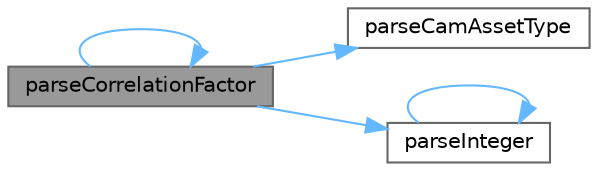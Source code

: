 digraph "parseCorrelationFactor"
{
 // INTERACTIVE_SVG=YES
 // LATEX_PDF_SIZE
  bgcolor="transparent";
  edge [fontname=Helvetica,fontsize=10,labelfontname=Helvetica,labelfontsize=10];
  node [fontname=Helvetica,fontsize=10,shape=box,height=0.2,width=0.4];
  rankdir="LR";
  Node1 [label="parseCorrelationFactor",height=0.2,width=0.4,color="gray40", fillcolor="grey60", style="filled", fontcolor="black",tooltip=" "];
  Node1 -> Node2 [color="steelblue1",style="solid"];
  Node2 [label="parseCamAssetType",height=0.2,width=0.4,color="grey40", fillcolor="white", style="filled",URL="$group__utilities.html#gaea1cc4bbcb7c88cc9a61a3cd96da8d59",tooltip=" "];
  Node1 -> Node1 [color="steelblue1",style="solid"];
  Node1 -> Node3 [color="steelblue1",style="solid"];
  Node3 [label="parseInteger",height=0.2,width=0.4,color="grey40", fillcolor="white", style="filled",URL="$group__utilities.html#gaecd67eda4fb5f4859bb8f6d383547721",tooltip="Convert text to QuantLib::Integer."];
  Node3 -> Node3 [color="steelblue1",style="solid"];
}
